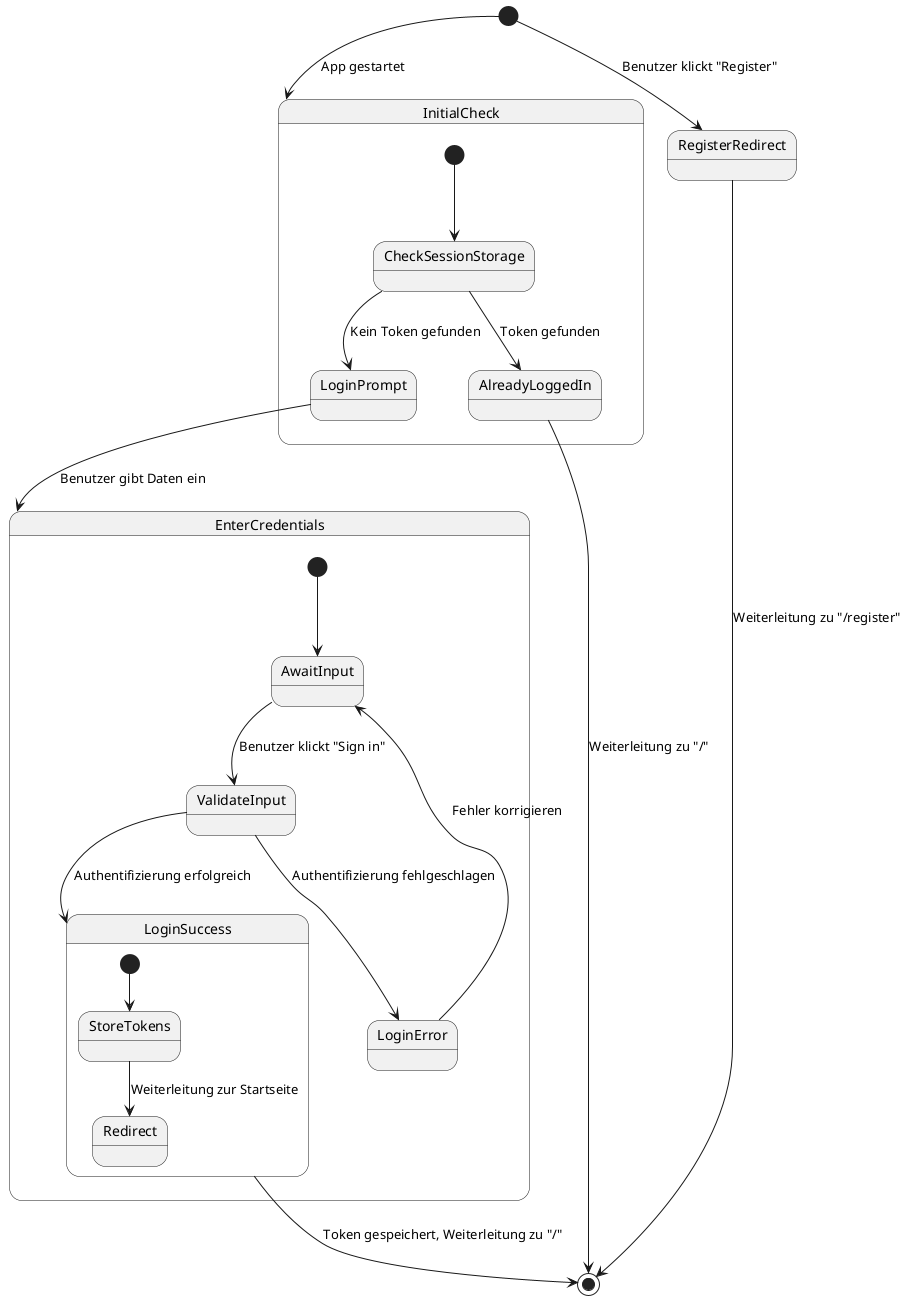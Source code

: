 @startuml login state
[*] --> InitialCheck : App gestartet

state InitialCheck {
  [*] --> CheckSessionStorage
  CheckSessionStorage --> AlreadyLoggedIn : Token gefunden
  CheckSessionStorage --> LoginPrompt : Kein Token gefunden
}

AlreadyLoggedIn --> [*] : Weiterleitung zu "/"
LoginPrompt --> EnterCredentials : Benutzer gibt Daten ein

state EnterCredentials {
  [*] --> AwaitInput
  AwaitInput --> ValidateInput : Benutzer klickt "Sign in"
  ValidateInput --> LoginSuccess : Authentifizierung erfolgreich
  ValidateInput --> LoginError : Authentifizierung fehlgeschlagen
}

LoginError --> AwaitInput : Fehler korrigieren
LoginSuccess --> [*] : Token gespeichert, Weiterleitung zu "/"

state LoginSuccess {
  [*] --> StoreTokens
  StoreTokens --> Redirect : Weiterleitung zur Startseite
}

[*] --> RegisterRedirect : Benutzer klickt "Register"
RegisterRedirect --> [*] : Weiterleitung zu "/register"
@enduml

